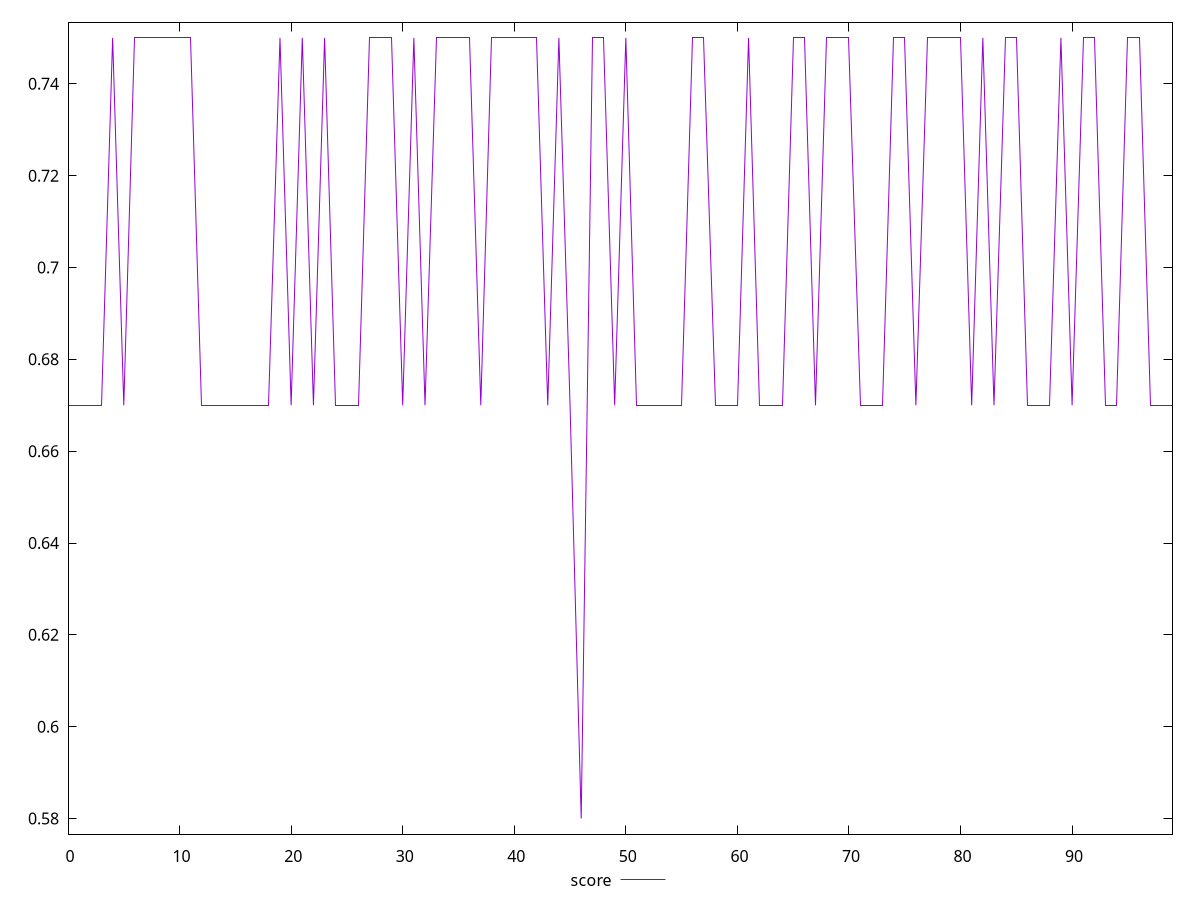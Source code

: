 reset

$score <<EOF
0 0.67
1 0.67
2 0.67
3 0.67
4 0.75
5 0.67
6 0.75
7 0.75
8 0.75
9 0.75
10 0.75
11 0.75
12 0.67
13 0.67
14 0.67
15 0.67
16 0.67
17 0.67
18 0.67
19 0.75
20 0.67
21 0.75
22 0.67
23 0.75
24 0.67
25 0.67
26 0.67
27 0.75
28 0.75
29 0.75
30 0.67
31 0.75
32 0.67
33 0.75
34 0.75
35 0.75
36 0.75
37 0.67
38 0.75
39 0.75
40 0.75
41 0.75
42 0.75
43 0.67
44 0.75
45 0.67
46 0.58
47 0.75
48 0.75
49 0.67
50 0.75
51 0.67
52 0.67
53 0.67
54 0.67
55 0.67
56 0.75
57 0.75
58 0.67
59 0.67
60 0.67
61 0.75
62 0.67
63 0.67
64 0.67
65 0.75
66 0.75
67 0.67
68 0.75
69 0.75
70 0.75
71 0.67
72 0.67
73 0.67
74 0.75
75 0.75
76 0.67
77 0.75
78 0.75
79 0.75
80 0.75
81 0.67
82 0.75
83 0.67
84 0.75
85 0.75
86 0.67
87 0.67
88 0.67
89 0.75
90 0.67
91 0.75
92 0.75
93 0.67
94 0.67
95 0.75
96 0.75
97 0.67
98 0.67
99 0.67
EOF

set key outside below
set xrange [0:99]
set yrange [0.5766:0.7534]
set trange [0.5766:0.7534]
set terminal svg size 640, 500 enhanced background rgb 'white'
set output "reports/report_00030_2021-02-24T20-42-31.540Z/unused-css-rules/samples/astro/score/values.svg"

plot $score title "score" with line

reset
